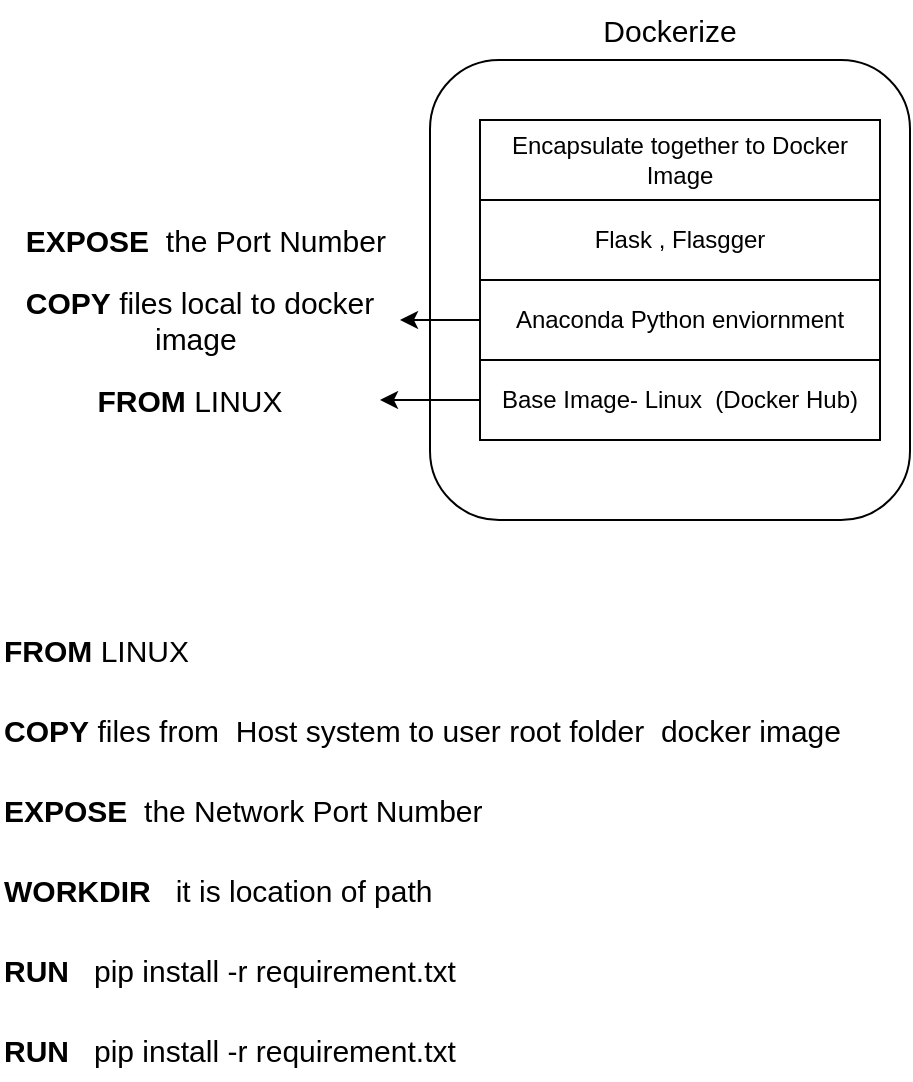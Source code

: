 <mxfile version="15.8.6" type="github">
  <diagram id="vFeFVOrtUzrJVM5EB4tq" name="Page-1">
    <mxGraphModel dx="623" dy="667" grid="1" gridSize="10" guides="1" tooltips="1" connect="1" arrows="1" fold="1" page="1" pageScale="1" pageWidth="827" pageHeight="1169" math="0" shadow="0">
      <root>
        <mxCell id="0" />
        <mxCell id="1" parent="0" />
        <mxCell id="dQFIu4Ob9j-UUY5DLMG5-6" value="" style="rounded=1;whiteSpace=wrap;html=1;" vertex="1" parent="1">
          <mxGeometry x="295" y="120" width="240" height="230" as="geometry" />
        </mxCell>
        <mxCell id="dQFIu4Ob9j-UUY5DLMG5-1" value="&lt;span&gt;Base Image- Linux&amp;nbsp; (Docker Hub)&lt;/span&gt;" style="rounded=0;whiteSpace=wrap;html=1;" vertex="1" parent="1">
          <mxGeometry x="320" y="270" width="200" height="40" as="geometry" />
        </mxCell>
        <mxCell id="dQFIu4Ob9j-UUY5DLMG5-3" value="Anaconda Python enviornment" style="rounded=0;whiteSpace=wrap;html=1;" vertex="1" parent="1">
          <mxGeometry x="320" y="230" width="200" height="40" as="geometry" />
        </mxCell>
        <mxCell id="dQFIu4Ob9j-UUY5DLMG5-4" value="Flask , Flasgger" style="rounded=0;whiteSpace=wrap;html=1;" vertex="1" parent="1">
          <mxGeometry x="320" y="190" width="200" height="40" as="geometry" />
        </mxCell>
        <mxCell id="dQFIu4Ob9j-UUY5DLMG5-5" value="Encapsulate together to Docker Image" style="rounded=0;whiteSpace=wrap;html=1;" vertex="1" parent="1">
          <mxGeometry x="320" y="150" width="200" height="40" as="geometry" />
        </mxCell>
        <mxCell id="dQFIu4Ob9j-UUY5DLMG5-7" value="&lt;font style=&quot;font-size: 15px&quot;&gt;Dockerize&lt;/font&gt;" style="text;html=1;strokeColor=none;fillColor=none;align=center;verticalAlign=middle;whiteSpace=wrap;rounded=0;" vertex="1" parent="1">
          <mxGeometry x="380" y="90" width="70" height="30" as="geometry" />
        </mxCell>
        <mxCell id="dQFIu4Ob9j-UUY5DLMG5-8" value="" style="endArrow=classic;html=1;rounded=0;fontSize=15;exitX=0;exitY=0.5;exitDx=0;exitDy=0;" edge="1" parent="1" source="dQFIu4Ob9j-UUY5DLMG5-1">
          <mxGeometry width="50" height="50" relative="1" as="geometry">
            <mxPoint x="250" y="410" as="sourcePoint" />
            <mxPoint x="270" y="290" as="targetPoint" />
          </mxGeometry>
        </mxCell>
        <mxCell id="dQFIu4Ob9j-UUY5DLMG5-9" value="&lt;b&gt;FROM&lt;/b&gt; LINUX" style="text;html=1;strokeColor=none;fillColor=none;align=center;verticalAlign=middle;whiteSpace=wrap;rounded=0;fontSize=15;" vertex="1" parent="1">
          <mxGeometry x="90" y="275" width="170" height="30" as="geometry" />
        </mxCell>
        <mxCell id="dQFIu4Ob9j-UUY5DLMG5-10" value="&lt;b&gt;COPY&amp;nbsp;&lt;/b&gt;files local to docker image&amp;nbsp;" style="text;html=1;strokeColor=none;fillColor=none;align=center;verticalAlign=middle;whiteSpace=wrap;rounded=0;fontSize=15;" vertex="1" parent="1">
          <mxGeometry x="80" y="235" width="200" height="30" as="geometry" />
        </mxCell>
        <mxCell id="dQFIu4Ob9j-UUY5DLMG5-11" value="" style="endArrow=classic;html=1;rounded=0;fontSize=15;exitX=0;exitY=0.5;exitDx=0;exitDy=0;entryX=1;entryY=0.5;entryDx=0;entryDy=0;" edge="1" parent="1" source="dQFIu4Ob9j-UUY5DLMG5-3">
          <mxGeometry width="50" height="50" relative="1" as="geometry">
            <mxPoint x="330" y="300" as="sourcePoint" />
            <mxPoint x="280" y="250" as="targetPoint" />
          </mxGeometry>
        </mxCell>
        <mxCell id="dQFIu4Ob9j-UUY5DLMG5-12" value="&lt;b&gt;EXPOSE&amp;nbsp;&amp;nbsp;&lt;/b&gt;the Port Number&amp;nbsp;" style="text;html=1;strokeColor=none;fillColor=none;align=center;verticalAlign=middle;whiteSpace=wrap;rounded=0;fontSize=15;" vertex="1" parent="1">
          <mxGeometry x="90" y="195" width="190" height="30" as="geometry" />
        </mxCell>
        <mxCell id="dQFIu4Ob9j-UUY5DLMG5-13" value="&lt;b&gt;FROM&lt;/b&gt; LINUX" style="text;html=1;strokeColor=none;fillColor=none;align=left;verticalAlign=middle;whiteSpace=wrap;rounded=0;fontSize=15;" vertex="1" parent="1">
          <mxGeometry x="80" y="400" width="170" height="30" as="geometry" />
        </mxCell>
        <mxCell id="dQFIu4Ob9j-UUY5DLMG5-14" value="&lt;b&gt;COPY&amp;nbsp;&lt;/b&gt;files from&amp;nbsp; Host system to user root folder&amp;nbsp; docker image&amp;nbsp;" style="text;html=1;strokeColor=none;fillColor=none;align=left;verticalAlign=middle;whiteSpace=wrap;rounded=0;fontSize=15;" vertex="1" parent="1">
          <mxGeometry x="80" y="440" width="440" height="30" as="geometry" />
        </mxCell>
        <mxCell id="dQFIu4Ob9j-UUY5DLMG5-15" value="&lt;b&gt;EXPOSE&amp;nbsp;&amp;nbsp;&lt;/b&gt;the Network Port Number&amp;nbsp;" style="text;html=1;strokeColor=none;fillColor=none;align=left;verticalAlign=middle;whiteSpace=wrap;rounded=0;fontSize=15;" vertex="1" parent="1">
          <mxGeometry x="80" y="480" width="280" height="30" as="geometry" />
        </mxCell>
        <mxCell id="dQFIu4Ob9j-UUY5DLMG5-16" value="&lt;b&gt;WORKDIR&amp;nbsp; &amp;nbsp;&lt;/b&gt;it is location of path&amp;nbsp;" style="text;html=1;strokeColor=none;fillColor=none;align=left;verticalAlign=middle;whiteSpace=wrap;rounded=0;fontSize=15;" vertex="1" parent="1">
          <mxGeometry x="80" y="520" width="320" height="30" as="geometry" />
        </mxCell>
        <mxCell id="dQFIu4Ob9j-UUY5DLMG5-17" value="&lt;b&gt;RUN&amp;nbsp; &amp;nbsp;&lt;/b&gt;pip install -r requirement.txt" style="text;html=1;strokeColor=none;fillColor=none;align=left;verticalAlign=middle;whiteSpace=wrap;rounded=0;fontSize=15;" vertex="1" parent="1">
          <mxGeometry x="80" y="560" width="320" height="30" as="geometry" />
        </mxCell>
        <mxCell id="dQFIu4Ob9j-UUY5DLMG5-18" value="&lt;b&gt;RUN&amp;nbsp; &amp;nbsp;&lt;/b&gt;pip install -r requirement.txt" style="text;html=1;strokeColor=none;fillColor=none;align=left;verticalAlign=middle;whiteSpace=wrap;rounded=0;fontSize=15;" vertex="1" parent="1">
          <mxGeometry x="80" y="600" width="320" height="30" as="geometry" />
        </mxCell>
      </root>
    </mxGraphModel>
  </diagram>
</mxfile>
